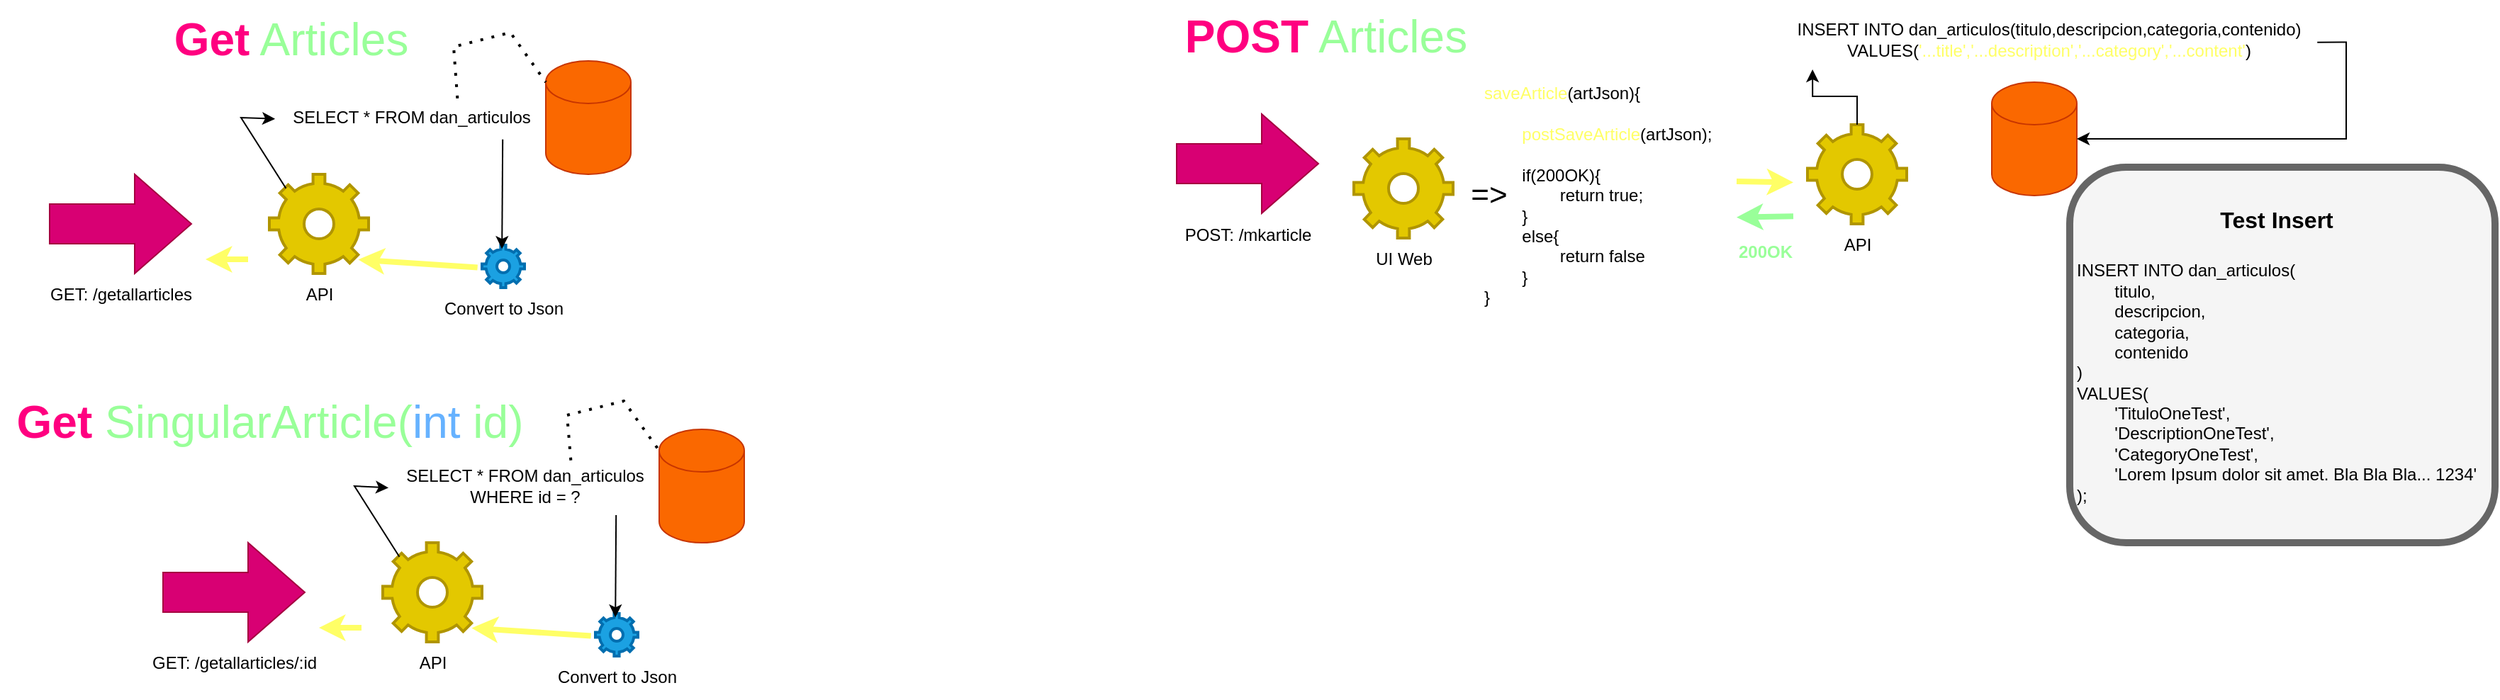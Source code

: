 <mxfile version="24.6.4" type="device">
  <diagram name="Page-1" id="a8RFTiZ0xdz1UtsjQKAN">
    <mxGraphModel dx="811" dy="469" grid="1" gridSize="10" guides="1" tooltips="1" connect="1" arrows="1" fold="1" page="1" pageScale="1" pageWidth="850" pageHeight="1100" math="0" shadow="0">
      <root>
        <mxCell id="0" />
        <mxCell id="1" parent="0" />
        <mxCell id="RCEUancECo5pNCRaxEBl-1" value="&lt;b&gt;&lt;font color=&quot;#ff0080&quot;&gt;Get&lt;/font&gt;&lt;/b&gt; Articles" style="text;html=1;align=center;verticalAlign=middle;resizable=0;points=[];autosize=1;strokeColor=none;fillColor=none;fontSize=32;fontColor=#99FF99;" parent="1" vertex="1">
          <mxGeometry x="150" y="40" width="190" height="50" as="geometry" />
        </mxCell>
        <mxCell id="RCEUancECo5pNCRaxEBl-2" value="" style="html=1;shadow=0;dashed=0;align=center;verticalAlign=middle;shape=mxgraph.arrows2.arrow;dy=0.6;dx=40;notch=0;fillColor=#d80073;fontColor=#ffffff;strokeColor=#A50040;spacing=0;" parent="1" vertex="1">
          <mxGeometry x="75" y="160" width="100" height="70" as="geometry" />
        </mxCell>
        <mxCell id="RCEUancECo5pNCRaxEBl-4" value="GET: /getallarticles" style="text;html=1;align=center;verticalAlign=middle;resizable=0;points=[];autosize=1;strokeColor=none;fillColor=none;" parent="1" vertex="1">
          <mxGeometry x="65" y="230" width="120" height="30" as="geometry" />
        </mxCell>
        <mxCell id="RCEUancECo5pNCRaxEBl-5" value="" style="html=1;verticalLabelPosition=bottom;align=center;labelBackgroundColor=#ffffff;verticalAlign=top;strokeWidth=2;strokeColor=#B09500;shadow=0;dashed=0;shape=mxgraph.ios7.icons.settings;fillColor=#e3c800;fontColor=#000000;" parent="1" vertex="1">
          <mxGeometry x="230" y="160" width="70" height="70" as="geometry" />
        </mxCell>
        <mxCell id="RCEUancECo5pNCRaxEBl-6" value="API" style="text;html=1;align=center;verticalAlign=middle;resizable=0;points=[];autosize=1;strokeColor=none;fillColor=none;" parent="1" vertex="1">
          <mxGeometry x="245" y="230" width="40" height="30" as="geometry" />
        </mxCell>
        <mxCell id="RCEUancECo5pNCRaxEBl-7" value="" style="shape=cylinder3;whiteSpace=wrap;html=1;boundedLbl=1;backgroundOutline=1;size=15;fillColor=#fa6800;fontColor=#000000;strokeColor=#C73500;" parent="1" vertex="1">
          <mxGeometry x="425" y="80" width="60" height="80" as="geometry" />
        </mxCell>
        <mxCell id="RCEUancECo5pNCRaxEBl-9" value="SELECT * FROM dan_articulos" style="text;html=1;align=center;verticalAlign=middle;resizable=0;points=[];autosize=1;strokeColor=none;fillColor=none;" parent="1" vertex="1">
          <mxGeometry x="235" y="105" width="190" height="30" as="geometry" />
        </mxCell>
        <mxCell id="RCEUancECo5pNCRaxEBl-10" value="" style="endArrow=classic;html=1;rounded=0;entryX=-0.005;entryY=0.53;entryDx=0;entryDy=0;entryPerimeter=0;exitX=0.167;exitY=0.141;exitDx=0;exitDy=0;exitPerimeter=0;" parent="1" source="RCEUancECo5pNCRaxEBl-5" target="RCEUancECo5pNCRaxEBl-9" edge="1">
          <mxGeometry width="50" height="50" relative="1" as="geometry">
            <mxPoint x="200" y="170" as="sourcePoint" />
            <mxPoint x="250" y="120" as="targetPoint" />
            <Array as="points">
              <mxPoint x="210" y="120" />
            </Array>
          </mxGeometry>
        </mxCell>
        <mxCell id="RCEUancECo5pNCRaxEBl-11" value="" style="html=1;verticalLabelPosition=bottom;align=center;labelBackgroundColor=#ffffff;verticalAlign=top;strokeWidth=2;strokeColor=#006EAF;shadow=0;dashed=0;shape=mxgraph.ios7.icons.settings;fillColor=#1ba1e2;fontColor=#ffffff;" parent="1" vertex="1">
          <mxGeometry x="380" y="210" width="30" height="30" as="geometry" />
        </mxCell>
        <mxCell id="RCEUancECo5pNCRaxEBl-12" value="Convert to Json" style="text;html=1;align=center;verticalAlign=middle;resizable=0;points=[];autosize=1;strokeColor=none;fillColor=none;" parent="1" vertex="1">
          <mxGeometry x="340" y="240" width="110" height="30" as="geometry" />
        </mxCell>
        <mxCell id="RCEUancECo5pNCRaxEBl-13" value="" style="endArrow=classic;html=1;rounded=0;entryX=0.47;entryY=0.087;entryDx=0;entryDy=0;entryPerimeter=0;exitX=0.84;exitY=1.013;exitDx=0;exitDy=0;exitPerimeter=0;" parent="1" source="RCEUancECo5pNCRaxEBl-9" target="RCEUancECo5pNCRaxEBl-11" edge="1">
          <mxGeometry width="50" height="50" relative="1" as="geometry">
            <mxPoint x="360" y="200" as="sourcePoint" />
            <mxPoint x="410" y="150" as="targetPoint" />
          </mxGeometry>
        </mxCell>
        <mxCell id="RCEUancECo5pNCRaxEBl-14" value="" style="endArrow=none;dashed=1;html=1;dashPattern=1 3;strokeWidth=2;rounded=0;entryX=0;entryY=0;entryDx=0;entryDy=15;entryPerimeter=0;exitX=0.672;exitY=0.047;exitDx=0;exitDy=0;exitPerimeter=0;" parent="1" source="RCEUancECo5pNCRaxEBl-9" target="RCEUancECo5pNCRaxEBl-7" edge="1">
          <mxGeometry width="50" height="50" relative="1" as="geometry">
            <mxPoint x="360" y="120" as="sourcePoint" />
            <mxPoint x="410" y="70" as="targetPoint" />
            <Array as="points">
              <mxPoint x="360" y="70" />
              <mxPoint x="400" y="60" />
            </Array>
          </mxGeometry>
        </mxCell>
        <mxCell id="RCEUancECo5pNCRaxEBl-15" value="" style="endArrow=classic;html=1;rounded=0;entryX=0.896;entryY=0.86;entryDx=0;entryDy=0;entryPerimeter=0;exitX=-0.105;exitY=0.524;exitDx=0;exitDy=0;exitPerimeter=0;fillColor=#ffff88;strokeColor=#FFFF66;strokeWidth=4;" parent="1" source="RCEUancECo5pNCRaxEBl-11" target="RCEUancECo5pNCRaxEBl-5" edge="1">
          <mxGeometry width="50" height="50" relative="1" as="geometry">
            <mxPoint x="280" y="330" as="sourcePoint" />
            <mxPoint x="330" y="280" as="targetPoint" />
          </mxGeometry>
        </mxCell>
        <mxCell id="RCEUancECo5pNCRaxEBl-16" value="" style="endArrow=classic;html=1;rounded=0;entryX=0.896;entryY=0.86;entryDx=0;entryDy=0;entryPerimeter=0;fillColor=#ffff88;strokeColor=#FFFF66;strokeWidth=4;" parent="1" edge="1">
          <mxGeometry width="50" height="50" relative="1" as="geometry">
            <mxPoint x="215" y="220" as="sourcePoint" />
            <mxPoint x="185" y="220" as="targetPoint" />
          </mxGeometry>
        </mxCell>
        <mxCell id="ubVi9tjZ42XdAKql5at5-1" value="&lt;font color=&quot;#ff0080&quot;&gt;&lt;b&gt;Get&lt;/b&gt;&lt;/font&gt; SingularArticle(&lt;font color=&quot;#66b2ff&quot;&gt;int&lt;/font&gt; id)" style="text;html=1;align=center;verticalAlign=middle;resizable=0;points=[];autosize=1;strokeColor=none;fillColor=none;fontSize=32;fontColor=#99FF99;" parent="1" vertex="1">
          <mxGeometry x="40" y="310" width="380" height="50" as="geometry" />
        </mxCell>
        <mxCell id="ubVi9tjZ42XdAKql5at5-2" value="" style="html=1;shadow=0;dashed=0;align=center;verticalAlign=middle;shape=mxgraph.arrows2.arrow;dy=0.6;dx=40;notch=0;fillColor=#d80073;fontColor=#ffffff;strokeColor=#A50040;spacing=0;" parent="1" vertex="1">
          <mxGeometry x="155" y="420" width="100" height="70" as="geometry" />
        </mxCell>
        <mxCell id="ubVi9tjZ42XdAKql5at5-3" value="GET: /getallarticles/:id" style="text;html=1;align=center;verticalAlign=middle;resizable=0;points=[];autosize=1;strokeColor=none;fillColor=none;" parent="1" vertex="1">
          <mxGeometry x="135" y="490" width="140" height="30" as="geometry" />
        </mxCell>
        <mxCell id="ubVi9tjZ42XdAKql5at5-4" value="" style="html=1;verticalLabelPosition=bottom;align=center;labelBackgroundColor=#ffffff;verticalAlign=top;strokeWidth=2;strokeColor=#B09500;shadow=0;dashed=0;shape=mxgraph.ios7.icons.settings;fillColor=#e3c800;fontColor=#000000;" parent="1" vertex="1">
          <mxGeometry x="310" y="420" width="70" height="70" as="geometry" />
        </mxCell>
        <mxCell id="ubVi9tjZ42XdAKql5at5-5" value="API" style="text;html=1;align=center;verticalAlign=middle;resizable=0;points=[];autosize=1;strokeColor=none;fillColor=none;" parent="1" vertex="1">
          <mxGeometry x="325" y="490" width="40" height="30" as="geometry" />
        </mxCell>
        <mxCell id="ubVi9tjZ42XdAKql5at5-6" value="" style="shape=cylinder3;whiteSpace=wrap;html=1;boundedLbl=1;backgroundOutline=1;size=15;fillColor=#fa6800;fontColor=#000000;strokeColor=#C73500;" parent="1" vertex="1">
          <mxGeometry x="505" y="340" width="60" height="80" as="geometry" />
        </mxCell>
        <mxCell id="ubVi9tjZ42XdAKql5at5-7" value="SELECT * FROM dan_articulos&lt;div&gt;WHERE id = ?&lt;/div&gt;" style="text;html=1;align=center;verticalAlign=middle;resizable=0;points=[];autosize=1;strokeColor=none;fillColor=none;" parent="1" vertex="1">
          <mxGeometry x="315" y="360" width="190" height="40" as="geometry" />
        </mxCell>
        <mxCell id="ubVi9tjZ42XdAKql5at5-8" value="" style="endArrow=classic;html=1;rounded=0;entryX=-0.005;entryY=0.53;entryDx=0;entryDy=0;entryPerimeter=0;exitX=0.167;exitY=0.141;exitDx=0;exitDy=0;exitPerimeter=0;" parent="1" source="ubVi9tjZ42XdAKql5at5-4" target="ubVi9tjZ42XdAKql5at5-7" edge="1">
          <mxGeometry width="50" height="50" relative="1" as="geometry">
            <mxPoint x="280" y="430" as="sourcePoint" />
            <mxPoint x="330" y="380" as="targetPoint" />
            <Array as="points">
              <mxPoint x="290" y="380" />
            </Array>
          </mxGeometry>
        </mxCell>
        <mxCell id="ubVi9tjZ42XdAKql5at5-9" value="" style="html=1;verticalLabelPosition=bottom;align=center;labelBackgroundColor=#ffffff;verticalAlign=top;strokeWidth=2;strokeColor=#006EAF;shadow=0;dashed=0;shape=mxgraph.ios7.icons.settings;fillColor=#1ba1e2;fontColor=#ffffff;" parent="1" vertex="1">
          <mxGeometry x="460" y="470" width="30" height="30" as="geometry" />
        </mxCell>
        <mxCell id="ubVi9tjZ42XdAKql5at5-10" value="Convert to Json" style="text;html=1;align=center;verticalAlign=middle;resizable=0;points=[];autosize=1;strokeColor=none;fillColor=none;" parent="1" vertex="1">
          <mxGeometry x="420" y="500" width="110" height="30" as="geometry" />
        </mxCell>
        <mxCell id="ubVi9tjZ42XdAKql5at5-11" value="" style="endArrow=classic;html=1;rounded=0;entryX=0.47;entryY=0.087;entryDx=0;entryDy=0;entryPerimeter=0;exitX=0.84;exitY=1.013;exitDx=0;exitDy=0;exitPerimeter=0;" parent="1" source="ubVi9tjZ42XdAKql5at5-7" target="ubVi9tjZ42XdAKql5at5-9" edge="1">
          <mxGeometry width="50" height="50" relative="1" as="geometry">
            <mxPoint x="440" y="460" as="sourcePoint" />
            <mxPoint x="490" y="410" as="targetPoint" />
          </mxGeometry>
        </mxCell>
        <mxCell id="ubVi9tjZ42XdAKql5at5-12" value="" style="endArrow=none;dashed=1;html=1;dashPattern=1 3;strokeWidth=2;rounded=0;entryX=0;entryY=0;entryDx=0;entryDy=15;entryPerimeter=0;exitX=0.672;exitY=0.047;exitDx=0;exitDy=0;exitPerimeter=0;" parent="1" source="ubVi9tjZ42XdAKql5at5-7" target="ubVi9tjZ42XdAKql5at5-6" edge="1">
          <mxGeometry width="50" height="50" relative="1" as="geometry">
            <mxPoint x="440" y="380" as="sourcePoint" />
            <mxPoint x="490" y="330" as="targetPoint" />
            <Array as="points">
              <mxPoint x="440" y="330" />
              <mxPoint x="480" y="320" />
            </Array>
          </mxGeometry>
        </mxCell>
        <mxCell id="ubVi9tjZ42XdAKql5at5-13" value="" style="endArrow=classic;html=1;rounded=0;entryX=0.896;entryY=0.86;entryDx=0;entryDy=0;entryPerimeter=0;exitX=-0.105;exitY=0.524;exitDx=0;exitDy=0;exitPerimeter=0;fillColor=#ffff88;strokeColor=#FFFF66;strokeWidth=4;" parent="1" source="ubVi9tjZ42XdAKql5at5-9" target="ubVi9tjZ42XdAKql5at5-4" edge="1">
          <mxGeometry width="50" height="50" relative="1" as="geometry">
            <mxPoint x="360" y="590" as="sourcePoint" />
            <mxPoint x="410" y="540" as="targetPoint" />
          </mxGeometry>
        </mxCell>
        <mxCell id="ubVi9tjZ42XdAKql5at5-14" value="" style="endArrow=classic;html=1;rounded=0;entryX=0.896;entryY=0.86;entryDx=0;entryDy=0;entryPerimeter=0;fillColor=#ffff88;strokeColor=#FFFF66;strokeWidth=4;" parent="1" edge="1">
          <mxGeometry width="50" height="50" relative="1" as="geometry">
            <mxPoint x="295" y="480" as="sourcePoint" />
            <mxPoint x="265" y="480" as="targetPoint" />
          </mxGeometry>
        </mxCell>
        <mxCell id="ubVi9tjZ42XdAKql5at5-15" value="&lt;b&gt;&lt;font color=&quot;#ff0080&quot;&gt;POST&lt;/font&gt;&lt;/b&gt; Articles" style="text;html=1;align=center;verticalAlign=middle;resizable=0;points=[];autosize=1;strokeColor=none;fillColor=none;fontSize=32;fontColor=#99FF99;" parent="1" vertex="1">
          <mxGeometry x="865" y="37.5" width="220" height="50" as="geometry" />
        </mxCell>
        <mxCell id="ubVi9tjZ42XdAKql5at5-16" value="" style="html=1;shadow=0;dashed=0;align=center;verticalAlign=middle;shape=mxgraph.arrows2.arrow;dy=0.6;dx=40;notch=0;fillColor=#d80073;fontColor=#ffffff;strokeColor=#A50040;spacing=0;" parent="1" vertex="1">
          <mxGeometry x="870" y="117.5" width="100" height="70" as="geometry" />
        </mxCell>
        <mxCell id="ubVi9tjZ42XdAKql5at5-17" value="POST: /mkarticle" style="text;align=center;verticalAlign=middle;resizable=0;points=[];autosize=1;strokeColor=none;fillColor=none;html=1;fontFamily=Helvetica;" parent="1" vertex="1">
          <mxGeometry x="865" y="187.5" width="110" height="30" as="geometry" />
        </mxCell>
        <mxCell id="ubVi9tjZ42XdAKql5at5-43" value="" style="html=1;verticalLabelPosition=bottom;align=center;labelBackgroundColor=#ffffff;verticalAlign=top;strokeWidth=2;strokeColor=#B09500;shadow=0;dashed=0;shape=mxgraph.ios7.icons.settings;fillColor=#e3c800;fontColor=#000000;" parent="1" vertex="1">
          <mxGeometry x="995" y="135" width="70" height="70" as="geometry" />
        </mxCell>
        <mxCell id="ubVi9tjZ42XdAKql5at5-44" value="UI Web" style="text;html=1;align=center;verticalAlign=middle;resizable=0;points=[];autosize=1;strokeColor=none;fillColor=none;" parent="1" vertex="1">
          <mxGeometry x="1000" y="205" width="60" height="30" as="geometry" />
        </mxCell>
        <mxCell id="ubVi9tjZ42XdAKql5at5-45" value="&lt;font color=&quot;#ffff66&quot;&gt;saveArticle&lt;/font&gt;(artJson){&lt;div&gt;&lt;br&gt;&lt;div&gt;&lt;font color=&quot;#ffff66&quot;&gt;&lt;span style=&quot;white-space: pre;&quot;&gt;&#x9;&lt;/span&gt;postSaveArticle&lt;/font&gt;(artJson);&lt;/div&gt;&lt;div&gt;&lt;br&gt;&lt;/div&gt;&lt;div&gt;&lt;span style=&quot;white-space: pre;&quot;&gt;&#x9;&lt;/span&gt;if(200OK){&lt;/div&gt;&lt;div&gt;&lt;span style=&quot;white-space: pre;&quot;&gt;&#x9;&lt;span style=&quot;white-space: pre;&quot;&gt;&#x9;&lt;/span&gt;&lt;/span&gt;return true;&amp;nbsp;&lt;br&gt;&lt;/div&gt;&lt;div&gt;&lt;span style=&quot;white-space: pre;&quot;&gt;&#x9;&lt;/span&gt;}&lt;/div&gt;&lt;div&gt;&lt;span style=&quot;white-space: pre;&quot;&gt;&#x9;&lt;/span&gt;else{&lt;/div&gt;&lt;div&gt;&lt;span style=&quot;white-space: pre;&quot;&gt;&#x9;&lt;span style=&quot;white-space: pre;&quot;&gt;&#x9;&lt;/span&gt;&lt;/span&gt;return false&lt;/div&gt;&lt;div&gt;&lt;span style=&quot;white-space: pre;&quot;&gt;&#x9;&lt;/span&gt;}&lt;br&gt;&lt;div&gt;}&lt;/div&gt;&lt;/div&gt;&lt;/div&gt;" style="text;html=1;align=left;verticalAlign=middle;resizable=0;points=[];autosize=1;strokeColor=none;fillColor=none;" parent="1" vertex="1">
          <mxGeometry x="1085" y="90" width="180" height="170" as="geometry" />
        </mxCell>
        <mxCell id="ubVi9tjZ42XdAKql5at5-48" value="=&amp;gt;" style="text;html=1;align=center;verticalAlign=middle;resizable=0;points=[];autosize=1;strokeColor=none;fillColor=none;fontSize=22;" parent="1" vertex="1">
          <mxGeometry x="1065" y="155" width="50" height="40" as="geometry" />
        </mxCell>
        <mxCell id="ubVi9tjZ42XdAKql5at5-49" value="" style="html=1;verticalLabelPosition=bottom;align=center;labelBackgroundColor=#ffffff;verticalAlign=top;strokeWidth=2;strokeColor=#B09500;shadow=0;dashed=0;shape=mxgraph.ios7.icons.settings;fillColor=#e3c800;fontColor=#000000;" parent="1" vertex="1">
          <mxGeometry x="1315" y="125" width="70" height="70" as="geometry" />
        </mxCell>
        <mxCell id="ubVi9tjZ42XdAKql5at5-51" value="" style="endArrow=classic;html=1;rounded=0;fillColor=#ffff88;strokeColor=#FFFF66;strokeWidth=4;" parent="1" edge="1">
          <mxGeometry width="50" height="50" relative="1" as="geometry">
            <mxPoint x="1265" y="165.0" as="sourcePoint" />
            <mxPoint x="1305" y="165.69" as="targetPoint" />
          </mxGeometry>
        </mxCell>
        <mxCell id="ubVi9tjZ42XdAKql5at5-53" value="API" style="text;html=1;align=center;verticalAlign=middle;resizable=0;points=[];autosize=1;strokeColor=none;fillColor=none;" parent="1" vertex="1">
          <mxGeometry x="1330" y="195" width="40" height="30" as="geometry" />
        </mxCell>
        <mxCell id="ubVi9tjZ42XdAKql5at5-54" value="INSERT INTO dan_articulos(titulo,descripcion,categoria,contenido)&lt;div&gt;VALUES(&lt;font color=&quot;#ffff66&quot;&gt;&#39;...title&#39;,&#39;...description&#39;,&#39;...category&#39;,&#39;...content&#39;&lt;/font&gt;)&lt;/div&gt;" style="text;html=1;align=center;verticalAlign=middle;resizable=0;points=[];autosize=1;strokeColor=none;fillColor=none;" parent="1" vertex="1">
          <mxGeometry x="1295" y="45" width="380" height="40" as="geometry" />
        </mxCell>
        <mxCell id="ubVi9tjZ42XdAKql5at5-56" value="" style="shape=cylinder3;whiteSpace=wrap;html=1;boundedLbl=1;backgroundOutline=1;size=15;fillColor=#fa6800;fontColor=#000000;strokeColor=#C73500;" parent="1" vertex="1">
          <mxGeometry x="1445" y="95" width="60" height="80" as="geometry" />
        </mxCell>
        <mxCell id="ubVi9tjZ42XdAKql5at5-57" style="edgeStyle=orthogonalEdgeStyle;rounded=0;orthogonalLoop=1;jettySize=auto;html=1;entryX=0.062;entryY=1.025;entryDx=0;entryDy=0;entryPerimeter=0;" parent="1" source="ubVi9tjZ42XdAKql5at5-49" target="ubVi9tjZ42XdAKql5at5-54" edge="1">
          <mxGeometry relative="1" as="geometry" />
        </mxCell>
        <mxCell id="ubVi9tjZ42XdAKql5at5-58" style="edgeStyle=orthogonalEdgeStyle;rounded=0;orthogonalLoop=1;jettySize=auto;html=1;entryX=1;entryY=0.5;entryDx=0;entryDy=0;entryPerimeter=0;exitX=0.999;exitY=0.546;exitDx=0;exitDy=0;exitPerimeter=0;" parent="1" source="ubVi9tjZ42XdAKql5at5-54" target="ubVi9tjZ42XdAKql5at5-56" edge="1">
          <mxGeometry relative="1" as="geometry" />
        </mxCell>
        <mxCell id="ubVi9tjZ42XdAKql5at5-59" value="" style="endArrow=classic;html=1;rounded=0;fillColor=#60a917;strokeColor=#99FF99;strokeWidth=4;" parent="1" edge="1">
          <mxGeometry width="50" height="50" relative="1" as="geometry">
            <mxPoint x="1305" y="189.58" as="sourcePoint" />
            <mxPoint x="1265" y="190.41" as="targetPoint" />
          </mxGeometry>
        </mxCell>
        <mxCell id="ubVi9tjZ42XdAKql5at5-60" value="200OK" style="text;html=1;align=center;verticalAlign=middle;resizable=0;points=[];autosize=1;strokeColor=none;fillColor=none;fontStyle=1;fontColor=#99FF99;" parent="1" vertex="1">
          <mxGeometry x="1255" y="200.41" width="60" height="30" as="geometry" />
        </mxCell>
        <mxCell id="ubVi9tjZ42XdAKql5at5-61" value="&lt;div style=&quot;text-align: center; font-size: 16px;&quot;&gt;&lt;span style=&quot;background-color: initial;&quot;&gt;&lt;font style=&quot;font-size: 16px;&quot;&gt;&lt;b&gt;Test Insert&lt;/b&gt;&lt;/font&gt;&lt;/span&gt;&lt;/div&gt;&lt;div style=&quot;text-align: center; font-size: 16px;&quot;&gt;&lt;br&gt;&lt;/div&gt;INSERT INTO dan_articulos(&lt;div&gt;&lt;span style=&quot;white-space: pre;&quot;&gt;&#x9;&lt;/span&gt;titulo,&lt;/div&gt;&lt;div&gt;&lt;span style=&quot;white-space: pre;&quot;&gt;&#x9;&lt;/span&gt;descripcion,&lt;/div&gt;&lt;div&gt;&lt;span style=&quot;white-space: pre;&quot;&gt;&#x9;&lt;/span&gt;categoria,&lt;/div&gt;&lt;div&gt;&lt;span style=&quot;white-space: pre;&quot;&gt;&#x9;&lt;/span&gt;contenido&lt;/div&gt;&lt;div&gt;)&lt;br&gt;VALUES(&lt;/div&gt;&lt;div&gt;&lt;span style=&quot;white-space: pre;&quot;&gt;&#x9;&lt;/span&gt;&#39;TituloOneTest&#39;,&lt;/div&gt;&lt;div&gt;&lt;span style=&quot;white-space: pre;&quot;&gt;&#x9;&lt;/span&gt;&#39;DescriptionOneTest&#39;,&lt;/div&gt;&lt;div&gt;&lt;span style=&quot;white-space: pre;&quot;&gt;&#x9;&lt;/span&gt;&#39;CategoryOneTest&#39;,&lt;/div&gt;&lt;div&gt;&lt;span style=&quot;white-space: pre;&quot;&gt;&#x9;&lt;/span&gt;&#39;Lorem Ipsum dolor sit amet. Bla Bla Bla... 1234&#39;&lt;/div&gt;&lt;div&gt;);&lt;/div&gt;" style="rounded=1;whiteSpace=wrap;fillColor=#f5f5f5;fontColor=#000000;strokeColor=#666666;html=1;align=left;strokeWidth=5;spacing=0;spacingLeft=5;" parent="1" vertex="1">
          <mxGeometry x="1500" y="155" width="300" height="265" as="geometry" />
        </mxCell>
      </root>
    </mxGraphModel>
  </diagram>
</mxfile>
